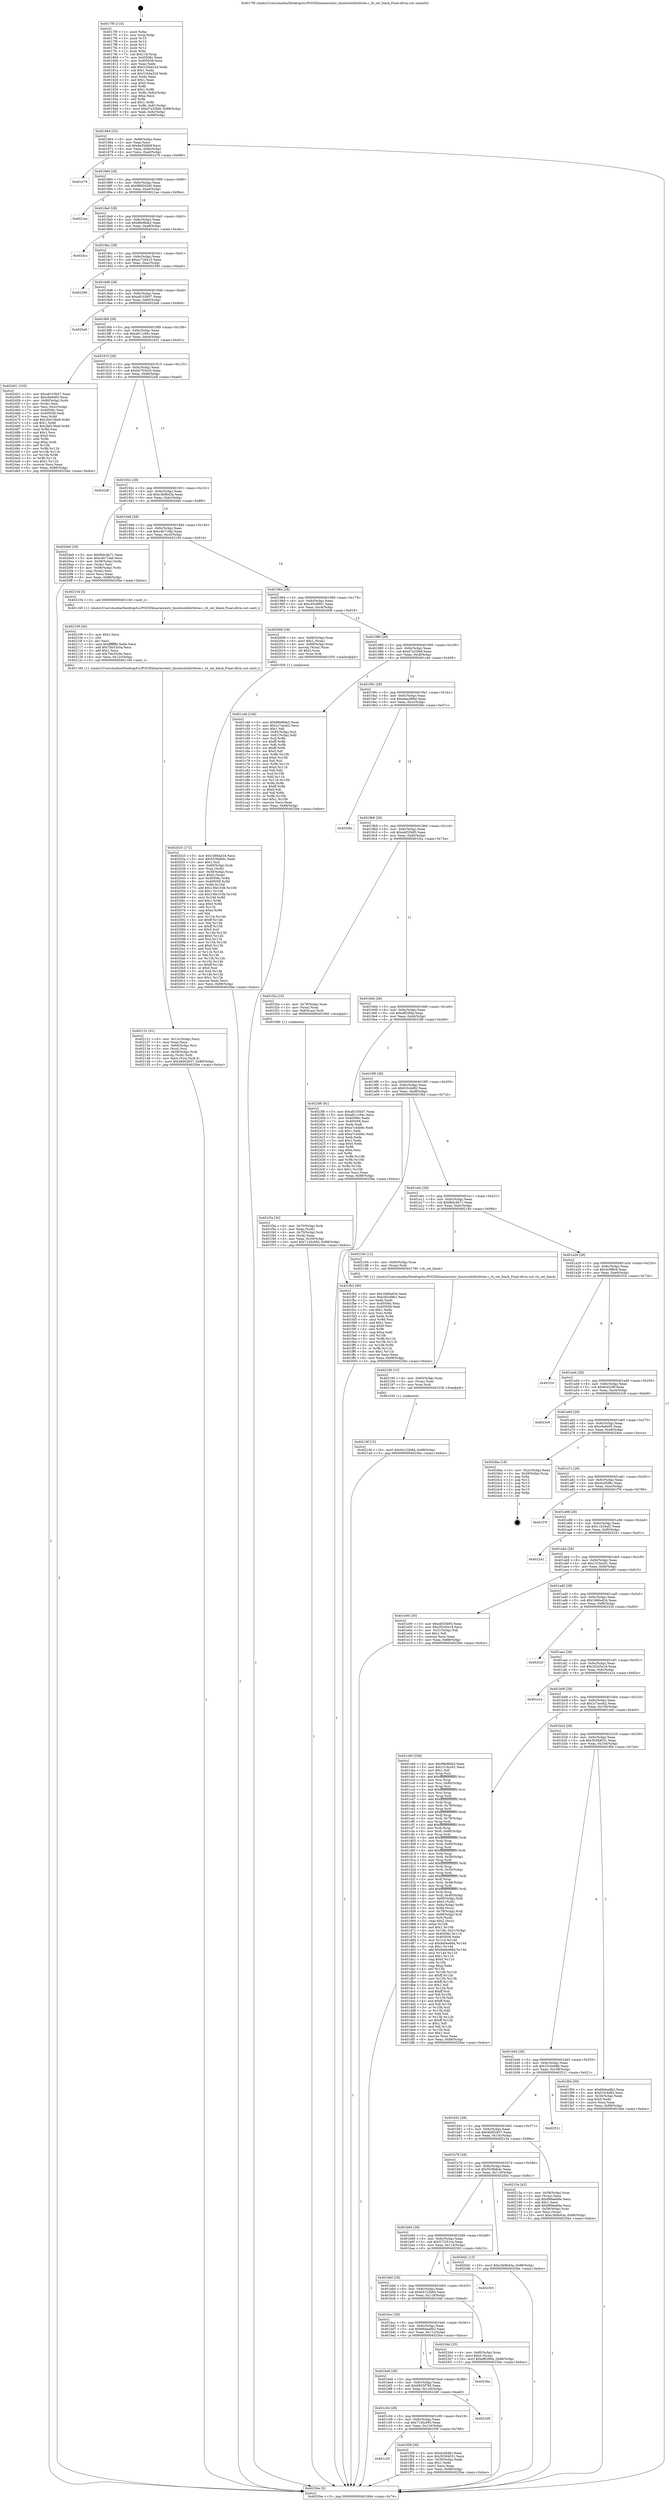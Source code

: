 digraph "0x4017f0" {
  label = "0x4017f0 (/mnt/c/Users/mathe/Desktop/tcc/POCII/binaries/extr_linuxtoolslibrbtree.c_rb_set_black_Final-ollvm.out::main(0))"
  labelloc = "t"
  node[shape=record]

  Entry [label="",width=0.3,height=0.3,shape=circle,fillcolor=black,style=filled]
  "0x401864" [label="{
     0x401864 [32]\l
     | [instrs]\l
     &nbsp;&nbsp;0x401864 \<+6\>: mov -0x88(%rbp),%eax\l
     &nbsp;&nbsp;0x40186a \<+2\>: mov %eax,%ecx\l
     &nbsp;&nbsp;0x40186c \<+6\>: sub $0x8e35d68f,%ecx\l
     &nbsp;&nbsp;0x401872 \<+6\>: mov %eax,-0x9c(%rbp)\l
     &nbsp;&nbsp;0x401878 \<+6\>: mov %ecx,-0xa0(%rbp)\l
     &nbsp;&nbsp;0x40187e \<+6\>: je 0000000000401e79 \<main+0x689\>\l
  }"]
  "0x401e79" [label="{
     0x401e79\l
  }", style=dashed]
  "0x401884" [label="{
     0x401884 [28]\l
     | [instrs]\l
     &nbsp;&nbsp;0x401884 \<+5\>: jmp 0000000000401889 \<main+0x99\>\l
     &nbsp;&nbsp;0x401889 \<+6\>: mov -0x9c(%rbp),%eax\l
     &nbsp;&nbsp;0x40188f \<+5\>: sub $0x980042d0,%eax\l
     &nbsp;&nbsp;0x401894 \<+6\>: mov %eax,-0xa4(%rbp)\l
     &nbsp;&nbsp;0x40189a \<+6\>: je 00000000004021ae \<main+0x9be\>\l
  }"]
  Exit [label="",width=0.3,height=0.3,shape=circle,fillcolor=black,style=filled,peripheries=2]
  "0x4021ae" [label="{
     0x4021ae\l
  }", style=dashed]
  "0x4018a0" [label="{
     0x4018a0 [28]\l
     | [instrs]\l
     &nbsp;&nbsp;0x4018a0 \<+5\>: jmp 00000000004018a5 \<main+0xb5\>\l
     &nbsp;&nbsp;0x4018a5 \<+6\>: mov -0x9c(%rbp),%eax\l
     &nbsp;&nbsp;0x4018ab \<+5\>: sub $0x98e9bfa3,%eax\l
     &nbsp;&nbsp;0x4018b0 \<+6\>: mov %eax,-0xa8(%rbp)\l
     &nbsp;&nbsp;0x4018b6 \<+6\>: je 00000000004024cc \<main+0xcdc\>\l
  }"]
  "0x40219f" [label="{
     0x40219f [15]\l
     | [instrs]\l
     &nbsp;&nbsp;0x40219f \<+10\>: movl $0x64132b84,-0x88(%rbp)\l
     &nbsp;&nbsp;0x4021a9 \<+5\>: jmp 00000000004025be \<main+0xdce\>\l
  }"]
  "0x4024cc" [label="{
     0x4024cc\l
  }", style=dashed]
  "0x4018bc" [label="{
     0x4018bc [28]\l
     | [instrs]\l
     &nbsp;&nbsp;0x4018bc \<+5\>: jmp 00000000004018c1 \<main+0xd1\>\l
     &nbsp;&nbsp;0x4018c1 \<+6\>: mov -0x9c(%rbp),%eax\l
     &nbsp;&nbsp;0x4018c7 \<+5\>: sub $0xa17c6413,%eax\l
     &nbsp;&nbsp;0x4018cc \<+6\>: mov %eax,-0xac(%rbp)\l
     &nbsp;&nbsp;0x4018d2 \<+6\>: je 0000000000402390 \<main+0xba0\>\l
  }"]
  "0x402190" [label="{
     0x402190 [15]\l
     | [instrs]\l
     &nbsp;&nbsp;0x402190 \<+4\>: mov -0x60(%rbp),%rax\l
     &nbsp;&nbsp;0x402194 \<+3\>: mov (%rax),%rax\l
     &nbsp;&nbsp;0x402197 \<+3\>: mov %rax,%rdi\l
     &nbsp;&nbsp;0x40219a \<+5\>: call 0000000000401030 \<free@plt\>\l
     | [calls]\l
     &nbsp;&nbsp;0x401030 \{1\} (unknown)\l
  }"]
  "0x402390" [label="{
     0x402390\l
  }", style=dashed]
  "0x4018d8" [label="{
     0x4018d8 [28]\l
     | [instrs]\l
     &nbsp;&nbsp;0x4018d8 \<+5\>: jmp 00000000004018dd \<main+0xed\>\l
     &nbsp;&nbsp;0x4018dd \<+6\>: mov -0x9c(%rbp),%eax\l
     &nbsp;&nbsp;0x4018e3 \<+5\>: sub $0xa8103b57,%eax\l
     &nbsp;&nbsp;0x4018e8 \<+6\>: mov %eax,-0xb0(%rbp)\l
     &nbsp;&nbsp;0x4018ee \<+6\>: je 00000000004025a9 \<main+0xdb9\>\l
  }"]
  "0x402131" [label="{
     0x402131 [41]\l
     | [instrs]\l
     &nbsp;&nbsp;0x402131 \<+6\>: mov -0x12c(%rbp),%ecx\l
     &nbsp;&nbsp;0x402137 \<+3\>: imul %eax,%ecx\l
     &nbsp;&nbsp;0x40213a \<+4\>: mov -0x60(%rbp),%rsi\l
     &nbsp;&nbsp;0x40213e \<+3\>: mov (%rsi),%rsi\l
     &nbsp;&nbsp;0x402141 \<+4\>: mov -0x58(%rbp),%rdi\l
     &nbsp;&nbsp;0x402145 \<+3\>: movslq (%rdi),%rdi\l
     &nbsp;&nbsp;0x402148 \<+3\>: mov %ecx,(%rsi,%rdi,4)\l
     &nbsp;&nbsp;0x40214b \<+10\>: movl $0x4b902637,-0x88(%rbp)\l
     &nbsp;&nbsp;0x402155 \<+5\>: jmp 00000000004025be \<main+0xdce\>\l
  }"]
  "0x4025a9" [label="{
     0x4025a9\l
  }", style=dashed]
  "0x4018f4" [label="{
     0x4018f4 [28]\l
     | [instrs]\l
     &nbsp;&nbsp;0x4018f4 \<+5\>: jmp 00000000004018f9 \<main+0x109\>\l
     &nbsp;&nbsp;0x4018f9 \<+6\>: mov -0x9c(%rbp),%eax\l
     &nbsp;&nbsp;0x4018ff \<+5\>: sub $0xa811c94c,%eax\l
     &nbsp;&nbsp;0x401904 \<+6\>: mov %eax,-0xb4(%rbp)\l
     &nbsp;&nbsp;0x40190a \<+6\>: je 0000000000402451 \<main+0xc61\>\l
  }"]
  "0x402109" [label="{
     0x402109 [40]\l
     | [instrs]\l
     &nbsp;&nbsp;0x402109 \<+5\>: mov $0x2,%ecx\l
     &nbsp;&nbsp;0x40210e \<+1\>: cltd\l
     &nbsp;&nbsp;0x40210f \<+2\>: idiv %ecx\l
     &nbsp;&nbsp;0x402111 \<+6\>: imul $0xfffffffe,%edx,%ecx\l
     &nbsp;&nbsp;0x402117 \<+6\>: add $0x7bb33c0a,%ecx\l
     &nbsp;&nbsp;0x40211d \<+3\>: add $0x1,%ecx\l
     &nbsp;&nbsp;0x402120 \<+6\>: sub $0x7bb33c0a,%ecx\l
     &nbsp;&nbsp;0x402126 \<+6\>: mov %ecx,-0x12c(%rbp)\l
     &nbsp;&nbsp;0x40212c \<+5\>: call 0000000000401160 \<next_i\>\l
     | [calls]\l
     &nbsp;&nbsp;0x401160 \{1\} (/mnt/c/Users/mathe/Desktop/tcc/POCII/binaries/extr_linuxtoolslibrbtree.c_rb_set_black_Final-ollvm.out::next_i)\l
  }"]
  "0x402451" [label="{
     0x402451 [105]\l
     | [instrs]\l
     &nbsp;&nbsp;0x402451 \<+5\>: mov $0xa8103b57,%eax\l
     &nbsp;&nbsp;0x402456 \<+5\>: mov $0xc6e6e65,%ecx\l
     &nbsp;&nbsp;0x40245b \<+4\>: mov -0x80(%rbp),%rdx\l
     &nbsp;&nbsp;0x40245f \<+2\>: mov (%rdx),%esi\l
     &nbsp;&nbsp;0x402461 \<+3\>: mov %esi,-0x2c(%rbp)\l
     &nbsp;&nbsp;0x402464 \<+7\>: mov 0x40506c,%esi\l
     &nbsp;&nbsp;0x40246b \<+7\>: mov 0x405058,%edi\l
     &nbsp;&nbsp;0x402472 \<+3\>: mov %esi,%r8d\l
     &nbsp;&nbsp;0x402475 \<+7\>: add $0x2b6156a9,%r8d\l
     &nbsp;&nbsp;0x40247c \<+4\>: sub $0x1,%r8d\l
     &nbsp;&nbsp;0x402480 \<+7\>: sub $0x2b6156a9,%r8d\l
     &nbsp;&nbsp;0x402487 \<+4\>: imul %r8d,%esi\l
     &nbsp;&nbsp;0x40248b \<+3\>: and $0x1,%esi\l
     &nbsp;&nbsp;0x40248e \<+3\>: cmp $0x0,%esi\l
     &nbsp;&nbsp;0x402491 \<+4\>: sete %r9b\l
     &nbsp;&nbsp;0x402495 \<+3\>: cmp $0xa,%edi\l
     &nbsp;&nbsp;0x402498 \<+4\>: setl %r10b\l
     &nbsp;&nbsp;0x40249c \<+3\>: mov %r9b,%r11b\l
     &nbsp;&nbsp;0x40249f \<+3\>: and %r10b,%r11b\l
     &nbsp;&nbsp;0x4024a2 \<+3\>: xor %r10b,%r9b\l
     &nbsp;&nbsp;0x4024a5 \<+3\>: or %r9b,%r11b\l
     &nbsp;&nbsp;0x4024a8 \<+4\>: test $0x1,%r11b\l
     &nbsp;&nbsp;0x4024ac \<+3\>: cmovne %ecx,%eax\l
     &nbsp;&nbsp;0x4024af \<+6\>: mov %eax,-0x88(%rbp)\l
     &nbsp;&nbsp;0x4024b5 \<+5\>: jmp 00000000004025be \<main+0xdce\>\l
  }"]
  "0x401910" [label="{
     0x401910 [28]\l
     | [instrs]\l
     &nbsp;&nbsp;0x401910 \<+5\>: jmp 0000000000401915 \<main+0x125\>\l
     &nbsp;&nbsp;0x401915 \<+6\>: mov -0x9c(%rbp),%eax\l
     &nbsp;&nbsp;0x40191b \<+5\>: sub $0xbb703a30,%eax\l
     &nbsp;&nbsp;0x401920 \<+6\>: mov %eax,-0xb8(%rbp)\l
     &nbsp;&nbsp;0x401926 \<+6\>: je 00000000004022df \<main+0xaef\>\l
  }"]
  "0x402025" [label="{
     0x402025 [172]\l
     | [instrs]\l
     &nbsp;&nbsp;0x402025 \<+5\>: mov $0x1b66a434,%ecx\l
     &nbsp;&nbsp;0x40202a \<+5\>: mov $0x5536db4c,%edx\l
     &nbsp;&nbsp;0x40202f \<+3\>: mov $0x1,%sil\l
     &nbsp;&nbsp;0x402032 \<+4\>: mov -0x60(%rbp),%rdi\l
     &nbsp;&nbsp;0x402036 \<+3\>: mov %rax,(%rdi)\l
     &nbsp;&nbsp;0x402039 \<+4\>: mov -0x58(%rbp),%rax\l
     &nbsp;&nbsp;0x40203d \<+6\>: movl $0x0,(%rax)\l
     &nbsp;&nbsp;0x402043 \<+8\>: mov 0x40506c,%r8d\l
     &nbsp;&nbsp;0x40204b \<+8\>: mov 0x405058,%r9d\l
     &nbsp;&nbsp;0x402053 \<+3\>: mov %r8d,%r10d\l
     &nbsp;&nbsp;0x402056 \<+7\>: add $0x136e103b,%r10d\l
     &nbsp;&nbsp;0x40205d \<+4\>: sub $0x1,%r10d\l
     &nbsp;&nbsp;0x402061 \<+7\>: sub $0x136e103b,%r10d\l
     &nbsp;&nbsp;0x402068 \<+4\>: imul %r10d,%r8d\l
     &nbsp;&nbsp;0x40206c \<+4\>: and $0x1,%r8d\l
     &nbsp;&nbsp;0x402070 \<+4\>: cmp $0x0,%r8d\l
     &nbsp;&nbsp;0x402074 \<+4\>: sete %r11b\l
     &nbsp;&nbsp;0x402078 \<+4\>: cmp $0xa,%r9d\l
     &nbsp;&nbsp;0x40207c \<+3\>: setl %bl\l
     &nbsp;&nbsp;0x40207f \<+3\>: mov %r11b,%r14b\l
     &nbsp;&nbsp;0x402082 \<+4\>: xor $0xff,%r14b\l
     &nbsp;&nbsp;0x402086 \<+3\>: mov %bl,%r15b\l
     &nbsp;&nbsp;0x402089 \<+4\>: xor $0xff,%r15b\l
     &nbsp;&nbsp;0x40208d \<+4\>: xor $0x0,%sil\l
     &nbsp;&nbsp;0x402091 \<+3\>: mov %r14b,%r12b\l
     &nbsp;&nbsp;0x402094 \<+4\>: and $0x0,%r12b\l
     &nbsp;&nbsp;0x402098 \<+3\>: and %sil,%r11b\l
     &nbsp;&nbsp;0x40209b \<+3\>: mov %r15b,%r13b\l
     &nbsp;&nbsp;0x40209e \<+4\>: and $0x0,%r13b\l
     &nbsp;&nbsp;0x4020a2 \<+3\>: and %sil,%bl\l
     &nbsp;&nbsp;0x4020a5 \<+3\>: or %r11b,%r12b\l
     &nbsp;&nbsp;0x4020a8 \<+3\>: or %bl,%r13b\l
     &nbsp;&nbsp;0x4020ab \<+3\>: xor %r13b,%r12b\l
     &nbsp;&nbsp;0x4020ae \<+3\>: or %r15b,%r14b\l
     &nbsp;&nbsp;0x4020b1 \<+4\>: xor $0xff,%r14b\l
     &nbsp;&nbsp;0x4020b5 \<+4\>: or $0x0,%sil\l
     &nbsp;&nbsp;0x4020b9 \<+3\>: and %sil,%r14b\l
     &nbsp;&nbsp;0x4020bc \<+3\>: or %r14b,%r12b\l
     &nbsp;&nbsp;0x4020bf \<+4\>: test $0x1,%r12b\l
     &nbsp;&nbsp;0x4020c3 \<+3\>: cmovne %edx,%ecx\l
     &nbsp;&nbsp;0x4020c6 \<+6\>: mov %ecx,-0x88(%rbp)\l
     &nbsp;&nbsp;0x4020cc \<+5\>: jmp 00000000004025be \<main+0xdce\>\l
  }"]
  "0x4022df" [label="{
     0x4022df\l
  }", style=dashed]
  "0x40192c" [label="{
     0x40192c [28]\l
     | [instrs]\l
     &nbsp;&nbsp;0x40192c \<+5\>: jmp 0000000000401931 \<main+0x141\>\l
     &nbsp;&nbsp;0x401931 \<+6\>: mov -0x9c(%rbp),%eax\l
     &nbsp;&nbsp;0x401937 \<+5\>: sub $0xc3b9b43a,%eax\l
     &nbsp;&nbsp;0x40193c \<+6\>: mov %eax,-0xbc(%rbp)\l
     &nbsp;&nbsp;0x401942 \<+6\>: je 00000000004020e0 \<main+0x8f0\>\l
  }"]
  "0x401c20" [label="{
     0x401c20\l
  }", style=dashed]
  "0x4020e0" [label="{
     0x4020e0 [36]\l
     | [instrs]\l
     &nbsp;&nbsp;0x4020e0 \<+5\>: mov $0xfbdc4b71,%eax\l
     &nbsp;&nbsp;0x4020e5 \<+5\>: mov $0xc4b71fab,%ecx\l
     &nbsp;&nbsp;0x4020ea \<+4\>: mov -0x58(%rbp),%rdx\l
     &nbsp;&nbsp;0x4020ee \<+2\>: mov (%rdx),%esi\l
     &nbsp;&nbsp;0x4020f0 \<+4\>: mov -0x68(%rbp),%rdx\l
     &nbsp;&nbsp;0x4020f4 \<+2\>: cmp (%rdx),%esi\l
     &nbsp;&nbsp;0x4020f6 \<+3\>: cmovl %ecx,%eax\l
     &nbsp;&nbsp;0x4020f9 \<+6\>: mov %eax,-0x88(%rbp)\l
     &nbsp;&nbsp;0x4020ff \<+5\>: jmp 00000000004025be \<main+0xdce\>\l
  }"]
  "0x401948" [label="{
     0x401948 [28]\l
     | [instrs]\l
     &nbsp;&nbsp;0x401948 \<+5\>: jmp 000000000040194d \<main+0x15d\>\l
     &nbsp;&nbsp;0x40194d \<+6\>: mov -0x9c(%rbp),%eax\l
     &nbsp;&nbsp;0x401953 \<+5\>: sub $0xc4b71fab,%eax\l
     &nbsp;&nbsp;0x401958 \<+6\>: mov %eax,-0xc0(%rbp)\l
     &nbsp;&nbsp;0x40195e \<+6\>: je 0000000000402104 \<main+0x914\>\l
  }"]
  "0x401f58" [label="{
     0x401f58 [30]\l
     | [instrs]\l
     &nbsp;&nbsp;0x401f58 \<+5\>: mov $0xdcd5d8c,%eax\l
     &nbsp;&nbsp;0x401f5d \<+5\>: mov $0x30384031,%ecx\l
     &nbsp;&nbsp;0x401f62 \<+3\>: mov -0x30(%rbp),%edx\l
     &nbsp;&nbsp;0x401f65 \<+3\>: cmp $0x1,%edx\l
     &nbsp;&nbsp;0x401f68 \<+3\>: cmovl %ecx,%eax\l
     &nbsp;&nbsp;0x401f6b \<+6\>: mov %eax,-0x88(%rbp)\l
     &nbsp;&nbsp;0x401f71 \<+5\>: jmp 00000000004025be \<main+0xdce\>\l
  }"]
  "0x402104" [label="{
     0x402104 [5]\l
     | [instrs]\l
     &nbsp;&nbsp;0x402104 \<+5\>: call 0000000000401160 \<next_i\>\l
     | [calls]\l
     &nbsp;&nbsp;0x401160 \{1\} (/mnt/c/Users/mathe/Desktop/tcc/POCII/binaries/extr_linuxtoolslibrbtree.c_rb_set_black_Final-ollvm.out::next_i)\l
  }"]
  "0x401964" [label="{
     0x401964 [28]\l
     | [instrs]\l
     &nbsp;&nbsp;0x401964 \<+5\>: jmp 0000000000401969 \<main+0x179\>\l
     &nbsp;&nbsp;0x401969 \<+6\>: mov -0x9c(%rbp),%eax\l
     &nbsp;&nbsp;0x40196f \<+5\>: sub $0xcb5cd861,%eax\l
     &nbsp;&nbsp;0x401974 \<+6\>: mov %eax,-0xc4(%rbp)\l
     &nbsp;&nbsp;0x40197a \<+6\>: je 0000000000402008 \<main+0x818\>\l
  }"]
  "0x401c04" [label="{
     0x401c04 [28]\l
     | [instrs]\l
     &nbsp;&nbsp;0x401c04 \<+5\>: jmp 0000000000401c09 \<main+0x419\>\l
     &nbsp;&nbsp;0x401c09 \<+6\>: mov -0x9c(%rbp),%eax\l
     &nbsp;&nbsp;0x401c0f \<+5\>: sub $0x7145c093,%eax\l
     &nbsp;&nbsp;0x401c14 \<+6\>: mov %eax,-0x124(%rbp)\l
     &nbsp;&nbsp;0x401c1a \<+6\>: je 0000000000401f58 \<main+0x768\>\l
  }"]
  "0x402008" [label="{
     0x402008 [29]\l
     | [instrs]\l
     &nbsp;&nbsp;0x402008 \<+4\>: mov -0x68(%rbp),%rax\l
     &nbsp;&nbsp;0x40200c \<+6\>: movl $0x1,(%rax)\l
     &nbsp;&nbsp;0x402012 \<+4\>: mov -0x68(%rbp),%rax\l
     &nbsp;&nbsp;0x402016 \<+3\>: movslq (%rax),%rax\l
     &nbsp;&nbsp;0x402019 \<+4\>: shl $0x2,%rax\l
     &nbsp;&nbsp;0x40201d \<+3\>: mov %rax,%rdi\l
     &nbsp;&nbsp;0x402020 \<+5\>: call 0000000000401050 \<malloc@plt\>\l
     | [calls]\l
     &nbsp;&nbsp;0x401050 \{1\} (unknown)\l
  }"]
  "0x401980" [label="{
     0x401980 [28]\l
     | [instrs]\l
     &nbsp;&nbsp;0x401980 \<+5\>: jmp 0000000000401985 \<main+0x195\>\l
     &nbsp;&nbsp;0x401985 \<+6\>: mov -0x9c(%rbp),%eax\l
     &nbsp;&nbsp;0x40198b \<+5\>: sub $0xd7a32fa9,%eax\l
     &nbsp;&nbsp;0x401990 \<+6\>: mov %eax,-0xc8(%rbp)\l
     &nbsp;&nbsp;0x401996 \<+6\>: je 0000000000401c46 \<main+0x456\>\l
  }"]
  "0x4022d0" [label="{
     0x4022d0\l
  }", style=dashed]
  "0x401c46" [label="{
     0x401c46 [106]\l
     | [instrs]\l
     &nbsp;&nbsp;0x401c46 \<+5\>: mov $0x98e9bfa3,%eax\l
     &nbsp;&nbsp;0x401c4b \<+5\>: mov $0x2c7aceb2,%ecx\l
     &nbsp;&nbsp;0x401c50 \<+2\>: mov $0x1,%dl\l
     &nbsp;&nbsp;0x401c52 \<+7\>: mov -0x82(%rbp),%sil\l
     &nbsp;&nbsp;0x401c59 \<+7\>: mov -0x81(%rbp),%dil\l
     &nbsp;&nbsp;0x401c60 \<+3\>: mov %sil,%r8b\l
     &nbsp;&nbsp;0x401c63 \<+4\>: xor $0xff,%r8b\l
     &nbsp;&nbsp;0x401c67 \<+3\>: mov %dil,%r9b\l
     &nbsp;&nbsp;0x401c6a \<+4\>: xor $0xff,%r9b\l
     &nbsp;&nbsp;0x401c6e \<+3\>: xor $0x0,%dl\l
     &nbsp;&nbsp;0x401c71 \<+3\>: mov %r8b,%r10b\l
     &nbsp;&nbsp;0x401c74 \<+4\>: and $0x0,%r10b\l
     &nbsp;&nbsp;0x401c78 \<+3\>: and %dl,%sil\l
     &nbsp;&nbsp;0x401c7b \<+3\>: mov %r9b,%r11b\l
     &nbsp;&nbsp;0x401c7e \<+4\>: and $0x0,%r11b\l
     &nbsp;&nbsp;0x401c82 \<+3\>: and %dl,%dil\l
     &nbsp;&nbsp;0x401c85 \<+3\>: or %sil,%r10b\l
     &nbsp;&nbsp;0x401c88 \<+3\>: or %dil,%r11b\l
     &nbsp;&nbsp;0x401c8b \<+3\>: xor %r11b,%r10b\l
     &nbsp;&nbsp;0x401c8e \<+3\>: or %r9b,%r8b\l
     &nbsp;&nbsp;0x401c91 \<+4\>: xor $0xff,%r8b\l
     &nbsp;&nbsp;0x401c95 \<+3\>: or $0x0,%dl\l
     &nbsp;&nbsp;0x401c98 \<+3\>: and %dl,%r8b\l
     &nbsp;&nbsp;0x401c9b \<+3\>: or %r8b,%r10b\l
     &nbsp;&nbsp;0x401c9e \<+4\>: test $0x1,%r10b\l
     &nbsp;&nbsp;0x401ca2 \<+3\>: cmovne %ecx,%eax\l
     &nbsp;&nbsp;0x401ca5 \<+6\>: mov %eax,-0x88(%rbp)\l
     &nbsp;&nbsp;0x401cab \<+5\>: jmp 00000000004025be \<main+0xdce\>\l
  }"]
  "0x40199c" [label="{
     0x40199c [28]\l
     | [instrs]\l
     &nbsp;&nbsp;0x40199c \<+5\>: jmp 00000000004019a1 \<main+0x1b1\>\l
     &nbsp;&nbsp;0x4019a1 \<+6\>: mov -0x9c(%rbp),%eax\l
     &nbsp;&nbsp;0x4019a7 \<+5\>: sub $0xeaacdb6d,%eax\l
     &nbsp;&nbsp;0x4019ac \<+6\>: mov %eax,-0xcc(%rbp)\l
     &nbsp;&nbsp;0x4019b2 \<+6\>: je 000000000040256c \<main+0xd7c\>\l
  }"]
  "0x4025be" [label="{
     0x4025be [5]\l
     | [instrs]\l
     &nbsp;&nbsp;0x4025be \<+5\>: jmp 0000000000401864 \<main+0x74\>\l
  }"]
  "0x4017f0" [label="{
     0x4017f0 [116]\l
     | [instrs]\l
     &nbsp;&nbsp;0x4017f0 \<+1\>: push %rbp\l
     &nbsp;&nbsp;0x4017f1 \<+3\>: mov %rsp,%rbp\l
     &nbsp;&nbsp;0x4017f4 \<+2\>: push %r15\l
     &nbsp;&nbsp;0x4017f6 \<+2\>: push %r14\l
     &nbsp;&nbsp;0x4017f8 \<+2\>: push %r13\l
     &nbsp;&nbsp;0x4017fa \<+2\>: push %r12\l
     &nbsp;&nbsp;0x4017fc \<+1\>: push %rbx\l
     &nbsp;&nbsp;0x4017fd \<+7\>: sub $0x118,%rsp\l
     &nbsp;&nbsp;0x401804 \<+7\>: mov 0x40506c,%eax\l
     &nbsp;&nbsp;0x40180b \<+7\>: mov 0x405058,%ecx\l
     &nbsp;&nbsp;0x401812 \<+2\>: mov %eax,%edx\l
     &nbsp;&nbsp;0x401814 \<+6\>: add $0x31b4a224,%edx\l
     &nbsp;&nbsp;0x40181a \<+3\>: sub $0x1,%edx\l
     &nbsp;&nbsp;0x40181d \<+6\>: sub $0x31b4a224,%edx\l
     &nbsp;&nbsp;0x401823 \<+3\>: imul %edx,%eax\l
     &nbsp;&nbsp;0x401826 \<+3\>: and $0x1,%eax\l
     &nbsp;&nbsp;0x401829 \<+3\>: cmp $0x0,%eax\l
     &nbsp;&nbsp;0x40182c \<+4\>: sete %r8b\l
     &nbsp;&nbsp;0x401830 \<+4\>: and $0x1,%r8b\l
     &nbsp;&nbsp;0x401834 \<+7\>: mov %r8b,-0x82(%rbp)\l
     &nbsp;&nbsp;0x40183b \<+3\>: cmp $0xa,%ecx\l
     &nbsp;&nbsp;0x40183e \<+4\>: setl %r8b\l
     &nbsp;&nbsp;0x401842 \<+4\>: and $0x1,%r8b\l
     &nbsp;&nbsp;0x401846 \<+7\>: mov %r8b,-0x81(%rbp)\l
     &nbsp;&nbsp;0x40184d \<+10\>: movl $0xd7a32fa9,-0x88(%rbp)\l
     &nbsp;&nbsp;0x401857 \<+6\>: mov %edi,-0x8c(%rbp)\l
     &nbsp;&nbsp;0x40185d \<+7\>: mov %rsi,-0x98(%rbp)\l
  }"]
  "0x401be8" [label="{
     0x401be8 [28]\l
     | [instrs]\l
     &nbsp;&nbsp;0x401be8 \<+5\>: jmp 0000000000401bed \<main+0x3fd\>\l
     &nbsp;&nbsp;0x401bed \<+6\>: mov -0x9c(%rbp),%eax\l
     &nbsp;&nbsp;0x401bf3 \<+5\>: sub $0x6925f765,%eax\l
     &nbsp;&nbsp;0x401bf8 \<+6\>: mov %eax,-0x120(%rbp)\l
     &nbsp;&nbsp;0x401bfe \<+6\>: je 00000000004022d0 \<main+0xae0\>\l
  }"]
  "0x40256c" [label="{
     0x40256c\l
  }", style=dashed]
  "0x4019b8" [label="{
     0x4019b8 [28]\l
     | [instrs]\l
     &nbsp;&nbsp;0x4019b8 \<+5\>: jmp 00000000004019bd \<main+0x1cd\>\l
     &nbsp;&nbsp;0x4019bd \<+6\>: mov -0x9c(%rbp),%eax\l
     &nbsp;&nbsp;0x4019c3 \<+5\>: sub $0xebf33b95,%eax\l
     &nbsp;&nbsp;0x4019c8 \<+6\>: mov %eax,-0xd0(%rbp)\l
     &nbsp;&nbsp;0x4019ce \<+6\>: je 0000000000401f2a \<main+0x73a\>\l
  }"]
  "0x4023ba" [label="{
     0x4023ba\l
  }", style=dashed]
  "0x401f2a" [label="{
     0x401f2a [16]\l
     | [instrs]\l
     &nbsp;&nbsp;0x401f2a \<+4\>: mov -0x78(%rbp),%rax\l
     &nbsp;&nbsp;0x401f2e \<+3\>: mov (%rax),%rax\l
     &nbsp;&nbsp;0x401f31 \<+4\>: mov 0x8(%rax),%rdi\l
     &nbsp;&nbsp;0x401f35 \<+5\>: call 0000000000401060 \<atoi@plt\>\l
     | [calls]\l
     &nbsp;&nbsp;0x401060 \{1\} (unknown)\l
  }"]
  "0x4019d4" [label="{
     0x4019d4 [28]\l
     | [instrs]\l
     &nbsp;&nbsp;0x4019d4 \<+5\>: jmp 00000000004019d9 \<main+0x1e9\>\l
     &nbsp;&nbsp;0x4019d9 \<+6\>: mov -0x9c(%rbp),%eax\l
     &nbsp;&nbsp;0x4019df \<+5\>: sub $0xeff206fa,%eax\l
     &nbsp;&nbsp;0x4019e4 \<+6\>: mov %eax,-0xd4(%rbp)\l
     &nbsp;&nbsp;0x4019ea \<+6\>: je 00000000004023f6 \<main+0xc06\>\l
  }"]
  "0x401bcc" [label="{
     0x401bcc [28]\l
     | [instrs]\l
     &nbsp;&nbsp;0x401bcc \<+5\>: jmp 0000000000401bd1 \<main+0x3e1\>\l
     &nbsp;&nbsp;0x401bd1 \<+6\>: mov -0x9c(%rbp),%eax\l
     &nbsp;&nbsp;0x401bd7 \<+5\>: sub $0x66daa9b2,%eax\l
     &nbsp;&nbsp;0x401bdc \<+6\>: mov %eax,-0x11c(%rbp)\l
     &nbsp;&nbsp;0x401be2 \<+6\>: je 00000000004023ba \<main+0xbca\>\l
  }"]
  "0x4023f6" [label="{
     0x4023f6 [91]\l
     | [instrs]\l
     &nbsp;&nbsp;0x4023f6 \<+5\>: mov $0xa8103b57,%eax\l
     &nbsp;&nbsp;0x4023fb \<+5\>: mov $0xa811c94c,%ecx\l
     &nbsp;&nbsp;0x402400 \<+7\>: mov 0x40506c,%edx\l
     &nbsp;&nbsp;0x402407 \<+7\>: mov 0x405058,%esi\l
     &nbsp;&nbsp;0x40240e \<+2\>: mov %edx,%edi\l
     &nbsp;&nbsp;0x402410 \<+6\>: sub $0xa7c44b8c,%edi\l
     &nbsp;&nbsp;0x402416 \<+3\>: sub $0x1,%edi\l
     &nbsp;&nbsp;0x402419 \<+6\>: add $0xa7c44b8c,%edi\l
     &nbsp;&nbsp;0x40241f \<+3\>: imul %edi,%edx\l
     &nbsp;&nbsp;0x402422 \<+3\>: and $0x1,%edx\l
     &nbsp;&nbsp;0x402425 \<+3\>: cmp $0x0,%edx\l
     &nbsp;&nbsp;0x402428 \<+4\>: sete %r8b\l
     &nbsp;&nbsp;0x40242c \<+3\>: cmp $0xa,%esi\l
     &nbsp;&nbsp;0x40242f \<+4\>: setl %r9b\l
     &nbsp;&nbsp;0x402433 \<+3\>: mov %r8b,%r10b\l
     &nbsp;&nbsp;0x402436 \<+3\>: and %r9b,%r10b\l
     &nbsp;&nbsp;0x402439 \<+3\>: xor %r9b,%r8b\l
     &nbsp;&nbsp;0x40243c \<+3\>: or %r8b,%r10b\l
     &nbsp;&nbsp;0x40243f \<+4\>: test $0x1,%r10b\l
     &nbsp;&nbsp;0x402443 \<+3\>: cmovne %ecx,%eax\l
     &nbsp;&nbsp;0x402446 \<+6\>: mov %eax,-0x88(%rbp)\l
     &nbsp;&nbsp;0x40244c \<+5\>: jmp 00000000004025be \<main+0xdce\>\l
  }"]
  "0x4019f0" [label="{
     0x4019f0 [28]\l
     | [instrs]\l
     &nbsp;&nbsp;0x4019f0 \<+5\>: jmp 00000000004019f5 \<main+0x205\>\l
     &nbsp;&nbsp;0x4019f5 \<+6\>: mov -0x9c(%rbp),%eax\l
     &nbsp;&nbsp;0x4019fb \<+5\>: sub $0xf10c4d82,%eax\l
     &nbsp;&nbsp;0x401a00 \<+6\>: mov %eax,-0xd8(%rbp)\l
     &nbsp;&nbsp;0x401a06 \<+6\>: je 0000000000401fb2 \<main+0x7c2\>\l
  }"]
  "0x4023dd" [label="{
     0x4023dd [25]\l
     | [instrs]\l
     &nbsp;&nbsp;0x4023dd \<+4\>: mov -0x80(%rbp),%rax\l
     &nbsp;&nbsp;0x4023e1 \<+6\>: movl $0x0,(%rax)\l
     &nbsp;&nbsp;0x4023e7 \<+10\>: movl $0xeff206fa,-0x88(%rbp)\l
     &nbsp;&nbsp;0x4023f1 \<+5\>: jmp 00000000004025be \<main+0xdce\>\l
  }"]
  "0x401fb2" [label="{
     0x401fb2 [86]\l
     | [instrs]\l
     &nbsp;&nbsp;0x401fb2 \<+5\>: mov $0x1b66a434,%eax\l
     &nbsp;&nbsp;0x401fb7 \<+5\>: mov $0xcb5cd861,%ecx\l
     &nbsp;&nbsp;0x401fbc \<+2\>: xor %edx,%edx\l
     &nbsp;&nbsp;0x401fbe \<+7\>: mov 0x40506c,%esi\l
     &nbsp;&nbsp;0x401fc5 \<+7\>: mov 0x405058,%edi\l
     &nbsp;&nbsp;0x401fcc \<+3\>: sub $0x1,%edx\l
     &nbsp;&nbsp;0x401fcf \<+3\>: mov %esi,%r8d\l
     &nbsp;&nbsp;0x401fd2 \<+3\>: add %edx,%r8d\l
     &nbsp;&nbsp;0x401fd5 \<+4\>: imul %r8d,%esi\l
     &nbsp;&nbsp;0x401fd9 \<+3\>: and $0x1,%esi\l
     &nbsp;&nbsp;0x401fdc \<+3\>: cmp $0x0,%esi\l
     &nbsp;&nbsp;0x401fdf \<+4\>: sete %r9b\l
     &nbsp;&nbsp;0x401fe3 \<+3\>: cmp $0xa,%edi\l
     &nbsp;&nbsp;0x401fe6 \<+4\>: setl %r10b\l
     &nbsp;&nbsp;0x401fea \<+3\>: mov %r9b,%r11b\l
     &nbsp;&nbsp;0x401fed \<+3\>: and %r10b,%r11b\l
     &nbsp;&nbsp;0x401ff0 \<+3\>: xor %r10b,%r9b\l
     &nbsp;&nbsp;0x401ff3 \<+3\>: or %r9b,%r11b\l
     &nbsp;&nbsp;0x401ff6 \<+4\>: test $0x1,%r11b\l
     &nbsp;&nbsp;0x401ffa \<+3\>: cmovne %ecx,%eax\l
     &nbsp;&nbsp;0x401ffd \<+6\>: mov %eax,-0x88(%rbp)\l
     &nbsp;&nbsp;0x402003 \<+5\>: jmp 00000000004025be \<main+0xdce\>\l
  }"]
  "0x401a0c" [label="{
     0x401a0c [28]\l
     | [instrs]\l
     &nbsp;&nbsp;0x401a0c \<+5\>: jmp 0000000000401a11 \<main+0x221\>\l
     &nbsp;&nbsp;0x401a11 \<+6\>: mov -0x9c(%rbp),%eax\l
     &nbsp;&nbsp;0x401a17 \<+5\>: sub $0xfbdc4b71,%eax\l
     &nbsp;&nbsp;0x401a1c \<+6\>: mov %eax,-0xdc(%rbp)\l
     &nbsp;&nbsp;0x401a22 \<+6\>: je 0000000000402184 \<main+0x994\>\l
  }"]
  "0x401bb0" [label="{
     0x401bb0 [28]\l
     | [instrs]\l
     &nbsp;&nbsp;0x401bb0 \<+5\>: jmp 0000000000401bb5 \<main+0x3c5\>\l
     &nbsp;&nbsp;0x401bb5 \<+6\>: mov -0x9c(%rbp),%eax\l
     &nbsp;&nbsp;0x401bbb \<+5\>: sub $0x64132b84,%eax\l
     &nbsp;&nbsp;0x401bc0 \<+6\>: mov %eax,-0x118(%rbp)\l
     &nbsp;&nbsp;0x401bc6 \<+6\>: je 00000000004023dd \<main+0xbed\>\l
  }"]
  "0x402184" [label="{
     0x402184 [12]\l
     | [instrs]\l
     &nbsp;&nbsp;0x402184 \<+4\>: mov -0x60(%rbp),%rax\l
     &nbsp;&nbsp;0x402188 \<+3\>: mov (%rax),%rdi\l
     &nbsp;&nbsp;0x40218b \<+5\>: call 0000000000401780 \<rb_set_black\>\l
     | [calls]\l
     &nbsp;&nbsp;0x401780 \{1\} (/mnt/c/Users/mathe/Desktop/tcc/POCII/binaries/extr_linuxtoolslibrbtree.c_rb_set_black_Final-ollvm.out::rb_set_black)\l
  }"]
  "0x401a28" [label="{
     0x401a28 [28]\l
     | [instrs]\l
     &nbsp;&nbsp;0x401a28 \<+5\>: jmp 0000000000401a2d \<main+0x23d\>\l
     &nbsp;&nbsp;0x401a2d \<+6\>: mov -0x9c(%rbp),%eax\l
     &nbsp;&nbsp;0x401a33 \<+5\>: sub $0x3c0f8c9,%eax\l
     &nbsp;&nbsp;0x401a38 \<+6\>: mov %eax,-0xe0(%rbp)\l
     &nbsp;&nbsp;0x401a3e \<+6\>: je 0000000000401f1b \<main+0x72b\>\l
  }"]
  "0x402303" [label="{
     0x402303\l
  }", style=dashed]
  "0x401f1b" [label="{
     0x401f1b\l
  }", style=dashed]
  "0x401a44" [label="{
     0x401a44 [28]\l
     | [instrs]\l
     &nbsp;&nbsp;0x401a44 \<+5\>: jmp 0000000000401a49 \<main+0x259\>\l
     &nbsp;&nbsp;0x401a49 \<+6\>: mov -0x9c(%rbp),%eax\l
     &nbsp;&nbsp;0x401a4f \<+5\>: sub $0x6cd2c8f,%eax\l
     &nbsp;&nbsp;0x401a54 \<+6\>: mov %eax,-0xe4(%rbp)\l
     &nbsp;&nbsp;0x401a5a \<+6\>: je 00000000004023c9 \<main+0xbd9\>\l
  }"]
  "0x401b94" [label="{
     0x401b94 [28]\l
     | [instrs]\l
     &nbsp;&nbsp;0x401b94 \<+5\>: jmp 0000000000401b99 \<main+0x3a9\>\l
     &nbsp;&nbsp;0x401b99 \<+6\>: mov -0x9c(%rbp),%eax\l
     &nbsp;&nbsp;0x401b9f \<+5\>: sub $0x572351ca,%eax\l
     &nbsp;&nbsp;0x401ba4 \<+6\>: mov %eax,-0x114(%rbp)\l
     &nbsp;&nbsp;0x401baa \<+6\>: je 0000000000402303 \<main+0xb13\>\l
  }"]
  "0x4023c9" [label="{
     0x4023c9\l
  }", style=dashed]
  "0x401a60" [label="{
     0x401a60 [28]\l
     | [instrs]\l
     &nbsp;&nbsp;0x401a60 \<+5\>: jmp 0000000000401a65 \<main+0x275\>\l
     &nbsp;&nbsp;0x401a65 \<+6\>: mov -0x9c(%rbp),%eax\l
     &nbsp;&nbsp;0x401a6b \<+5\>: sub $0xc6e6e65,%eax\l
     &nbsp;&nbsp;0x401a70 \<+6\>: mov %eax,-0xe8(%rbp)\l
     &nbsp;&nbsp;0x401a76 \<+6\>: je 00000000004024ba \<main+0xcca\>\l
  }"]
  "0x4020d1" [label="{
     0x4020d1 [15]\l
     | [instrs]\l
     &nbsp;&nbsp;0x4020d1 \<+10\>: movl $0xc3b9b43a,-0x88(%rbp)\l
     &nbsp;&nbsp;0x4020db \<+5\>: jmp 00000000004025be \<main+0xdce\>\l
  }"]
  "0x4024ba" [label="{
     0x4024ba [18]\l
     | [instrs]\l
     &nbsp;&nbsp;0x4024ba \<+3\>: mov -0x2c(%rbp),%eax\l
     &nbsp;&nbsp;0x4024bd \<+4\>: lea -0x28(%rbp),%rsp\l
     &nbsp;&nbsp;0x4024c1 \<+1\>: pop %rbx\l
     &nbsp;&nbsp;0x4024c2 \<+2\>: pop %r12\l
     &nbsp;&nbsp;0x4024c4 \<+2\>: pop %r13\l
     &nbsp;&nbsp;0x4024c6 \<+2\>: pop %r14\l
     &nbsp;&nbsp;0x4024c8 \<+2\>: pop %r15\l
     &nbsp;&nbsp;0x4024ca \<+1\>: pop %rbp\l
     &nbsp;&nbsp;0x4024cb \<+1\>: ret\l
  }"]
  "0x401a7c" [label="{
     0x401a7c [28]\l
     | [instrs]\l
     &nbsp;&nbsp;0x401a7c \<+5\>: jmp 0000000000401a81 \<main+0x291\>\l
     &nbsp;&nbsp;0x401a81 \<+6\>: mov -0x9c(%rbp),%eax\l
     &nbsp;&nbsp;0x401a87 \<+5\>: sub $0xdcd5d8c,%eax\l
     &nbsp;&nbsp;0x401a8c \<+6\>: mov %eax,-0xec(%rbp)\l
     &nbsp;&nbsp;0x401a92 \<+6\>: je 0000000000401f76 \<main+0x786\>\l
  }"]
  "0x401b78" [label="{
     0x401b78 [28]\l
     | [instrs]\l
     &nbsp;&nbsp;0x401b78 \<+5\>: jmp 0000000000401b7d \<main+0x38d\>\l
     &nbsp;&nbsp;0x401b7d \<+6\>: mov -0x9c(%rbp),%eax\l
     &nbsp;&nbsp;0x401b83 \<+5\>: sub $0x5536db4c,%eax\l
     &nbsp;&nbsp;0x401b88 \<+6\>: mov %eax,-0x110(%rbp)\l
     &nbsp;&nbsp;0x401b8e \<+6\>: je 00000000004020d1 \<main+0x8e1\>\l
  }"]
  "0x401f76" [label="{
     0x401f76\l
  }", style=dashed]
  "0x401a98" [label="{
     0x401a98 [28]\l
     | [instrs]\l
     &nbsp;&nbsp;0x401a98 \<+5\>: jmp 0000000000401a9d \<main+0x2ad\>\l
     &nbsp;&nbsp;0x401a9d \<+6\>: mov -0x9c(%rbp),%eax\l
     &nbsp;&nbsp;0x401aa3 \<+5\>: sub $0x11b34af1,%eax\l
     &nbsp;&nbsp;0x401aa8 \<+6\>: mov %eax,-0xf0(%rbp)\l
     &nbsp;&nbsp;0x401aae \<+6\>: je 0000000000402241 \<main+0xa51\>\l
  }"]
  "0x40215a" [label="{
     0x40215a [42]\l
     | [instrs]\l
     &nbsp;&nbsp;0x40215a \<+4\>: mov -0x58(%rbp),%rax\l
     &nbsp;&nbsp;0x40215e \<+2\>: mov (%rax),%ecx\l
     &nbsp;&nbsp;0x402160 \<+6\>: sub $0x889aeb9e,%ecx\l
     &nbsp;&nbsp;0x402166 \<+3\>: add $0x1,%ecx\l
     &nbsp;&nbsp;0x402169 \<+6\>: add $0x889aeb9e,%ecx\l
     &nbsp;&nbsp;0x40216f \<+4\>: mov -0x58(%rbp),%rax\l
     &nbsp;&nbsp;0x402173 \<+2\>: mov %ecx,(%rax)\l
     &nbsp;&nbsp;0x402175 \<+10\>: movl $0xc3b9b43a,-0x88(%rbp)\l
     &nbsp;&nbsp;0x40217f \<+5\>: jmp 00000000004025be \<main+0xdce\>\l
  }"]
  "0x402241" [label="{
     0x402241\l
  }", style=dashed]
  "0x401ab4" [label="{
     0x401ab4 [28]\l
     | [instrs]\l
     &nbsp;&nbsp;0x401ab4 \<+5\>: jmp 0000000000401ab9 \<main+0x2c9\>\l
     &nbsp;&nbsp;0x401ab9 \<+6\>: mov -0x9c(%rbp),%eax\l
     &nbsp;&nbsp;0x401abf \<+5\>: sub $0x1516cc91,%eax\l
     &nbsp;&nbsp;0x401ac4 \<+6\>: mov %eax,-0xf4(%rbp)\l
     &nbsp;&nbsp;0x401aca \<+6\>: je 0000000000401e00 \<main+0x610\>\l
  }"]
  "0x401b5c" [label="{
     0x401b5c [28]\l
     | [instrs]\l
     &nbsp;&nbsp;0x401b5c \<+5\>: jmp 0000000000401b61 \<main+0x371\>\l
     &nbsp;&nbsp;0x401b61 \<+6\>: mov -0x9c(%rbp),%eax\l
     &nbsp;&nbsp;0x401b67 \<+5\>: sub $0x4b902637,%eax\l
     &nbsp;&nbsp;0x401b6c \<+6\>: mov %eax,-0x10c(%rbp)\l
     &nbsp;&nbsp;0x401b72 \<+6\>: je 000000000040215a \<main+0x96a\>\l
  }"]
  "0x401e00" [label="{
     0x401e00 [30]\l
     | [instrs]\l
     &nbsp;&nbsp;0x401e00 \<+5\>: mov $0xebf33b95,%eax\l
     &nbsp;&nbsp;0x401e05 \<+5\>: mov $0x29245e18,%ecx\l
     &nbsp;&nbsp;0x401e0a \<+3\>: mov -0x31(%rbp),%dl\l
     &nbsp;&nbsp;0x401e0d \<+3\>: test $0x1,%dl\l
     &nbsp;&nbsp;0x401e10 \<+3\>: cmovne %ecx,%eax\l
     &nbsp;&nbsp;0x401e13 \<+6\>: mov %eax,-0x88(%rbp)\l
     &nbsp;&nbsp;0x401e19 \<+5\>: jmp 00000000004025be \<main+0xdce\>\l
  }"]
  "0x401ad0" [label="{
     0x401ad0 [28]\l
     | [instrs]\l
     &nbsp;&nbsp;0x401ad0 \<+5\>: jmp 0000000000401ad5 \<main+0x2e5\>\l
     &nbsp;&nbsp;0x401ad5 \<+6\>: mov -0x9c(%rbp),%eax\l
     &nbsp;&nbsp;0x401adb \<+5\>: sub $0x1b66a434,%eax\l
     &nbsp;&nbsp;0x401ae0 \<+6\>: mov %eax,-0xf8(%rbp)\l
     &nbsp;&nbsp;0x401ae6 \<+6\>: je 000000000040252f \<main+0xd3f\>\l
  }"]
  "0x402511" [label="{
     0x402511\l
  }", style=dashed]
  "0x40252f" [label="{
     0x40252f\l
  }", style=dashed]
  "0x401aec" [label="{
     0x401aec [28]\l
     | [instrs]\l
     &nbsp;&nbsp;0x401aec \<+5\>: jmp 0000000000401af1 \<main+0x301\>\l
     &nbsp;&nbsp;0x401af1 \<+6\>: mov -0x9c(%rbp),%eax\l
     &nbsp;&nbsp;0x401af7 \<+5\>: sub $0x29245e18,%eax\l
     &nbsp;&nbsp;0x401afc \<+6\>: mov %eax,-0xfc(%rbp)\l
     &nbsp;&nbsp;0x401b02 \<+6\>: je 0000000000401e1e \<main+0x62e\>\l
  }"]
  "0x401b40" [label="{
     0x401b40 [28]\l
     | [instrs]\l
     &nbsp;&nbsp;0x401b40 \<+5\>: jmp 0000000000401b45 \<main+0x355\>\l
     &nbsp;&nbsp;0x401b45 \<+6\>: mov -0x9c(%rbp),%eax\l
     &nbsp;&nbsp;0x401b4b \<+5\>: sub $0x33c3eb9b,%eax\l
     &nbsp;&nbsp;0x401b50 \<+6\>: mov %eax,-0x108(%rbp)\l
     &nbsp;&nbsp;0x401b56 \<+6\>: je 0000000000402511 \<main+0xd21\>\l
  }"]
  "0x401e1e" [label="{
     0x401e1e\l
  }", style=dashed]
  "0x401b08" [label="{
     0x401b08 [28]\l
     | [instrs]\l
     &nbsp;&nbsp;0x401b08 \<+5\>: jmp 0000000000401b0d \<main+0x31d\>\l
     &nbsp;&nbsp;0x401b0d \<+6\>: mov -0x9c(%rbp),%eax\l
     &nbsp;&nbsp;0x401b13 \<+5\>: sub $0x2c7aceb2,%eax\l
     &nbsp;&nbsp;0x401b18 \<+6\>: mov %eax,-0x100(%rbp)\l
     &nbsp;&nbsp;0x401b1e \<+6\>: je 0000000000401cb0 \<main+0x4c0\>\l
  }"]
  "0x401f94" [label="{
     0x401f94 [30]\l
     | [instrs]\l
     &nbsp;&nbsp;0x401f94 \<+5\>: mov $0x66daa9b2,%eax\l
     &nbsp;&nbsp;0x401f99 \<+5\>: mov $0xf10c4d82,%ecx\l
     &nbsp;&nbsp;0x401f9e \<+3\>: mov -0x30(%rbp),%edx\l
     &nbsp;&nbsp;0x401fa1 \<+3\>: cmp $0x0,%edx\l
     &nbsp;&nbsp;0x401fa4 \<+3\>: cmove %ecx,%eax\l
     &nbsp;&nbsp;0x401fa7 \<+6\>: mov %eax,-0x88(%rbp)\l
     &nbsp;&nbsp;0x401fad \<+5\>: jmp 00000000004025be \<main+0xdce\>\l
  }"]
  "0x401cb0" [label="{
     0x401cb0 [336]\l
     | [instrs]\l
     &nbsp;&nbsp;0x401cb0 \<+5\>: mov $0x98e9bfa3,%eax\l
     &nbsp;&nbsp;0x401cb5 \<+5\>: mov $0x1516cc91,%ecx\l
     &nbsp;&nbsp;0x401cba \<+2\>: mov $0x1,%dl\l
     &nbsp;&nbsp;0x401cbc \<+3\>: mov %rsp,%rsi\l
     &nbsp;&nbsp;0x401cbf \<+4\>: add $0xfffffffffffffff0,%rsi\l
     &nbsp;&nbsp;0x401cc3 \<+3\>: mov %rsi,%rsp\l
     &nbsp;&nbsp;0x401cc6 \<+4\>: mov %rsi,-0x80(%rbp)\l
     &nbsp;&nbsp;0x401cca \<+3\>: mov %rsp,%rsi\l
     &nbsp;&nbsp;0x401ccd \<+4\>: add $0xfffffffffffffff0,%rsi\l
     &nbsp;&nbsp;0x401cd1 \<+3\>: mov %rsi,%rsp\l
     &nbsp;&nbsp;0x401cd4 \<+3\>: mov %rsp,%rdi\l
     &nbsp;&nbsp;0x401cd7 \<+4\>: add $0xfffffffffffffff0,%rdi\l
     &nbsp;&nbsp;0x401cdb \<+3\>: mov %rdi,%rsp\l
     &nbsp;&nbsp;0x401cde \<+4\>: mov %rdi,-0x78(%rbp)\l
     &nbsp;&nbsp;0x401ce2 \<+3\>: mov %rsp,%rdi\l
     &nbsp;&nbsp;0x401ce5 \<+4\>: add $0xfffffffffffffff0,%rdi\l
     &nbsp;&nbsp;0x401ce9 \<+3\>: mov %rdi,%rsp\l
     &nbsp;&nbsp;0x401cec \<+4\>: mov %rdi,-0x70(%rbp)\l
     &nbsp;&nbsp;0x401cf0 \<+3\>: mov %rsp,%rdi\l
     &nbsp;&nbsp;0x401cf3 \<+4\>: add $0xfffffffffffffff0,%rdi\l
     &nbsp;&nbsp;0x401cf7 \<+3\>: mov %rdi,%rsp\l
     &nbsp;&nbsp;0x401cfa \<+4\>: mov %rdi,-0x68(%rbp)\l
     &nbsp;&nbsp;0x401cfe \<+3\>: mov %rsp,%rdi\l
     &nbsp;&nbsp;0x401d01 \<+4\>: add $0xfffffffffffffff0,%rdi\l
     &nbsp;&nbsp;0x401d05 \<+3\>: mov %rdi,%rsp\l
     &nbsp;&nbsp;0x401d08 \<+4\>: mov %rdi,-0x60(%rbp)\l
     &nbsp;&nbsp;0x401d0c \<+3\>: mov %rsp,%rdi\l
     &nbsp;&nbsp;0x401d0f \<+4\>: add $0xfffffffffffffff0,%rdi\l
     &nbsp;&nbsp;0x401d13 \<+3\>: mov %rdi,%rsp\l
     &nbsp;&nbsp;0x401d16 \<+4\>: mov %rdi,-0x58(%rbp)\l
     &nbsp;&nbsp;0x401d1a \<+3\>: mov %rsp,%rdi\l
     &nbsp;&nbsp;0x401d1d \<+4\>: add $0xfffffffffffffff0,%rdi\l
     &nbsp;&nbsp;0x401d21 \<+3\>: mov %rdi,%rsp\l
     &nbsp;&nbsp;0x401d24 \<+4\>: mov %rdi,-0x50(%rbp)\l
     &nbsp;&nbsp;0x401d28 \<+3\>: mov %rsp,%rdi\l
     &nbsp;&nbsp;0x401d2b \<+4\>: add $0xfffffffffffffff0,%rdi\l
     &nbsp;&nbsp;0x401d2f \<+3\>: mov %rdi,%rsp\l
     &nbsp;&nbsp;0x401d32 \<+4\>: mov %rdi,-0x48(%rbp)\l
     &nbsp;&nbsp;0x401d36 \<+3\>: mov %rsp,%rdi\l
     &nbsp;&nbsp;0x401d39 \<+4\>: add $0xfffffffffffffff0,%rdi\l
     &nbsp;&nbsp;0x401d3d \<+3\>: mov %rdi,%rsp\l
     &nbsp;&nbsp;0x401d40 \<+4\>: mov %rdi,-0x40(%rbp)\l
     &nbsp;&nbsp;0x401d44 \<+4\>: mov -0x80(%rbp),%rdi\l
     &nbsp;&nbsp;0x401d48 \<+6\>: movl $0x0,(%rdi)\l
     &nbsp;&nbsp;0x401d4e \<+7\>: mov -0x8c(%rbp),%r8d\l
     &nbsp;&nbsp;0x401d55 \<+3\>: mov %r8d,(%rsi)\l
     &nbsp;&nbsp;0x401d58 \<+4\>: mov -0x78(%rbp),%rdi\l
     &nbsp;&nbsp;0x401d5c \<+7\>: mov -0x98(%rbp),%r9\l
     &nbsp;&nbsp;0x401d63 \<+3\>: mov %r9,(%rdi)\l
     &nbsp;&nbsp;0x401d66 \<+3\>: cmpl $0x2,(%rsi)\l
     &nbsp;&nbsp;0x401d69 \<+4\>: setne %r10b\l
     &nbsp;&nbsp;0x401d6d \<+4\>: and $0x1,%r10b\l
     &nbsp;&nbsp;0x401d71 \<+4\>: mov %r10b,-0x31(%rbp)\l
     &nbsp;&nbsp;0x401d75 \<+8\>: mov 0x40506c,%r11d\l
     &nbsp;&nbsp;0x401d7d \<+7\>: mov 0x405058,%ebx\l
     &nbsp;&nbsp;0x401d84 \<+3\>: mov %r11d,%r14d\l
     &nbsp;&nbsp;0x401d87 \<+7\>: sub $0x9a0ee66d,%r14d\l
     &nbsp;&nbsp;0x401d8e \<+4\>: sub $0x1,%r14d\l
     &nbsp;&nbsp;0x401d92 \<+7\>: add $0x9a0ee66d,%r14d\l
     &nbsp;&nbsp;0x401d99 \<+4\>: imul %r14d,%r11d\l
     &nbsp;&nbsp;0x401d9d \<+4\>: and $0x1,%r11d\l
     &nbsp;&nbsp;0x401da1 \<+4\>: cmp $0x0,%r11d\l
     &nbsp;&nbsp;0x401da5 \<+4\>: sete %r10b\l
     &nbsp;&nbsp;0x401da9 \<+3\>: cmp $0xa,%ebx\l
     &nbsp;&nbsp;0x401dac \<+4\>: setl %r15b\l
     &nbsp;&nbsp;0x401db0 \<+3\>: mov %r10b,%r12b\l
     &nbsp;&nbsp;0x401db3 \<+4\>: xor $0xff,%r12b\l
     &nbsp;&nbsp;0x401db7 \<+3\>: mov %r15b,%r13b\l
     &nbsp;&nbsp;0x401dba \<+4\>: xor $0xff,%r13b\l
     &nbsp;&nbsp;0x401dbe \<+3\>: xor $0x1,%dl\l
     &nbsp;&nbsp;0x401dc1 \<+3\>: mov %r12b,%sil\l
     &nbsp;&nbsp;0x401dc4 \<+4\>: and $0xff,%sil\l
     &nbsp;&nbsp;0x401dc8 \<+3\>: and %dl,%r10b\l
     &nbsp;&nbsp;0x401dcb \<+3\>: mov %r13b,%dil\l
     &nbsp;&nbsp;0x401dce \<+4\>: and $0xff,%dil\l
     &nbsp;&nbsp;0x401dd2 \<+3\>: and %dl,%r15b\l
     &nbsp;&nbsp;0x401dd5 \<+3\>: or %r10b,%sil\l
     &nbsp;&nbsp;0x401dd8 \<+3\>: or %r15b,%dil\l
     &nbsp;&nbsp;0x401ddb \<+3\>: xor %dil,%sil\l
     &nbsp;&nbsp;0x401dde \<+3\>: or %r13b,%r12b\l
     &nbsp;&nbsp;0x401de1 \<+4\>: xor $0xff,%r12b\l
     &nbsp;&nbsp;0x401de5 \<+3\>: or $0x1,%dl\l
     &nbsp;&nbsp;0x401de8 \<+3\>: and %dl,%r12b\l
     &nbsp;&nbsp;0x401deb \<+3\>: or %r12b,%sil\l
     &nbsp;&nbsp;0x401dee \<+4\>: test $0x1,%sil\l
     &nbsp;&nbsp;0x401df2 \<+3\>: cmovne %ecx,%eax\l
     &nbsp;&nbsp;0x401df5 \<+6\>: mov %eax,-0x88(%rbp)\l
     &nbsp;&nbsp;0x401dfb \<+5\>: jmp 00000000004025be \<main+0xdce\>\l
  }"]
  "0x401b24" [label="{
     0x401b24 [28]\l
     | [instrs]\l
     &nbsp;&nbsp;0x401b24 \<+5\>: jmp 0000000000401b29 \<main+0x339\>\l
     &nbsp;&nbsp;0x401b29 \<+6\>: mov -0x9c(%rbp),%eax\l
     &nbsp;&nbsp;0x401b2f \<+5\>: sub $0x30384031,%eax\l
     &nbsp;&nbsp;0x401b34 \<+6\>: mov %eax,-0x104(%rbp)\l
     &nbsp;&nbsp;0x401b3a \<+6\>: je 0000000000401f94 \<main+0x7a4\>\l
  }"]
  "0x401f3a" [label="{
     0x401f3a [30]\l
     | [instrs]\l
     &nbsp;&nbsp;0x401f3a \<+4\>: mov -0x70(%rbp),%rdi\l
     &nbsp;&nbsp;0x401f3e \<+2\>: mov %eax,(%rdi)\l
     &nbsp;&nbsp;0x401f40 \<+4\>: mov -0x70(%rbp),%rdi\l
     &nbsp;&nbsp;0x401f44 \<+2\>: mov (%rdi),%eax\l
     &nbsp;&nbsp;0x401f46 \<+3\>: mov %eax,-0x30(%rbp)\l
     &nbsp;&nbsp;0x401f49 \<+10\>: movl $0x7145c093,-0x88(%rbp)\l
     &nbsp;&nbsp;0x401f53 \<+5\>: jmp 00000000004025be \<main+0xdce\>\l
  }"]
  Entry -> "0x4017f0" [label=" 1"]
  "0x401864" -> "0x401e79" [label=" 0"]
  "0x401864" -> "0x401884" [label=" 18"]
  "0x4024ba" -> Exit [label=" 1"]
  "0x401884" -> "0x4021ae" [label=" 0"]
  "0x401884" -> "0x4018a0" [label=" 18"]
  "0x402451" -> "0x4025be" [label=" 1"]
  "0x4018a0" -> "0x4024cc" [label=" 0"]
  "0x4018a0" -> "0x4018bc" [label=" 18"]
  "0x4023f6" -> "0x4025be" [label=" 1"]
  "0x4018bc" -> "0x402390" [label=" 0"]
  "0x4018bc" -> "0x4018d8" [label=" 18"]
  "0x4023dd" -> "0x4025be" [label=" 1"]
  "0x4018d8" -> "0x4025a9" [label=" 0"]
  "0x4018d8" -> "0x4018f4" [label=" 18"]
  "0x40219f" -> "0x4025be" [label=" 1"]
  "0x4018f4" -> "0x402451" [label=" 1"]
  "0x4018f4" -> "0x401910" [label=" 17"]
  "0x402190" -> "0x40219f" [label=" 1"]
  "0x401910" -> "0x4022df" [label=" 0"]
  "0x401910" -> "0x40192c" [label=" 17"]
  "0x402184" -> "0x402190" [label=" 1"]
  "0x40192c" -> "0x4020e0" [label=" 2"]
  "0x40192c" -> "0x401948" [label=" 15"]
  "0x40215a" -> "0x4025be" [label=" 1"]
  "0x401948" -> "0x402104" [label=" 1"]
  "0x401948" -> "0x401964" [label=" 14"]
  "0x402131" -> "0x4025be" [label=" 1"]
  "0x401964" -> "0x402008" [label=" 1"]
  "0x401964" -> "0x401980" [label=" 13"]
  "0x402104" -> "0x402109" [label=" 1"]
  "0x401980" -> "0x401c46" [label=" 1"]
  "0x401980" -> "0x40199c" [label=" 12"]
  "0x401c46" -> "0x4025be" [label=" 1"]
  "0x4017f0" -> "0x401864" [label=" 1"]
  "0x4025be" -> "0x401864" [label=" 17"]
  "0x4020e0" -> "0x4025be" [label=" 2"]
  "0x40199c" -> "0x40256c" [label=" 0"]
  "0x40199c" -> "0x4019b8" [label=" 12"]
  "0x402025" -> "0x4025be" [label=" 1"]
  "0x4019b8" -> "0x401f2a" [label=" 1"]
  "0x4019b8" -> "0x4019d4" [label=" 11"]
  "0x402008" -> "0x402025" [label=" 1"]
  "0x4019d4" -> "0x4023f6" [label=" 1"]
  "0x4019d4" -> "0x4019f0" [label=" 10"]
  "0x401f94" -> "0x4025be" [label=" 1"]
  "0x4019f0" -> "0x401fb2" [label=" 1"]
  "0x4019f0" -> "0x401a0c" [label=" 9"]
  "0x401f58" -> "0x4025be" [label=" 1"]
  "0x401a0c" -> "0x402184" [label=" 1"]
  "0x401a0c" -> "0x401a28" [label=" 8"]
  "0x401c04" -> "0x401f58" [label=" 1"]
  "0x401a28" -> "0x401f1b" [label=" 0"]
  "0x401a28" -> "0x401a44" [label=" 8"]
  "0x402109" -> "0x402131" [label=" 1"]
  "0x401a44" -> "0x4023c9" [label=" 0"]
  "0x401a44" -> "0x401a60" [label=" 8"]
  "0x401be8" -> "0x4022d0" [label=" 0"]
  "0x401a60" -> "0x4024ba" [label=" 1"]
  "0x401a60" -> "0x401a7c" [label=" 7"]
  "0x4020d1" -> "0x4025be" [label=" 1"]
  "0x401a7c" -> "0x401f76" [label=" 0"]
  "0x401a7c" -> "0x401a98" [label=" 7"]
  "0x401bcc" -> "0x4023ba" [label=" 0"]
  "0x401a98" -> "0x402241" [label=" 0"]
  "0x401a98" -> "0x401ab4" [label=" 7"]
  "0x401fb2" -> "0x4025be" [label=" 1"]
  "0x401ab4" -> "0x401e00" [label=" 1"]
  "0x401ab4" -> "0x401ad0" [label=" 6"]
  "0x401bb0" -> "0x4023dd" [label=" 1"]
  "0x401ad0" -> "0x40252f" [label=" 0"]
  "0x401ad0" -> "0x401aec" [label=" 6"]
  "0x401c04" -> "0x401c20" [label=" 0"]
  "0x401aec" -> "0x401e1e" [label=" 0"]
  "0x401aec" -> "0x401b08" [label=" 6"]
  "0x401b94" -> "0x402303" [label=" 0"]
  "0x401b08" -> "0x401cb0" [label=" 1"]
  "0x401b08" -> "0x401b24" [label=" 5"]
  "0x401be8" -> "0x401c04" [label=" 1"]
  "0x401cb0" -> "0x4025be" [label=" 1"]
  "0x401e00" -> "0x4025be" [label=" 1"]
  "0x401f2a" -> "0x401f3a" [label=" 1"]
  "0x401f3a" -> "0x4025be" [label=" 1"]
  "0x401b78" -> "0x401b94" [label=" 2"]
  "0x401b24" -> "0x401f94" [label=" 1"]
  "0x401b24" -> "0x401b40" [label=" 4"]
  "0x401b94" -> "0x401bb0" [label=" 2"]
  "0x401b40" -> "0x402511" [label=" 0"]
  "0x401b40" -> "0x401b5c" [label=" 4"]
  "0x401bb0" -> "0x401bcc" [label=" 1"]
  "0x401b5c" -> "0x40215a" [label=" 1"]
  "0x401b5c" -> "0x401b78" [label=" 3"]
  "0x401bcc" -> "0x401be8" [label=" 1"]
  "0x401b78" -> "0x4020d1" [label=" 1"]
}
